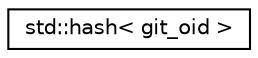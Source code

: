 digraph "Graphical Class Hierarchy"
{
 // LATEX_PDF_SIZE
  edge [fontname="Helvetica",fontsize="10",labelfontname="Helvetica",labelfontsize="10"];
  node [fontname="Helvetica",fontsize="10",shape=record];
  rankdir="LR";
  Node0 [label="std::hash\< git_oid \>",height=0.2,width=0.4,color="black", fillcolor="white", style="filled",URL="$structstd_1_1hash_3_01git__oid_01_4.html",tooltip="Hash for git OID."];
}
